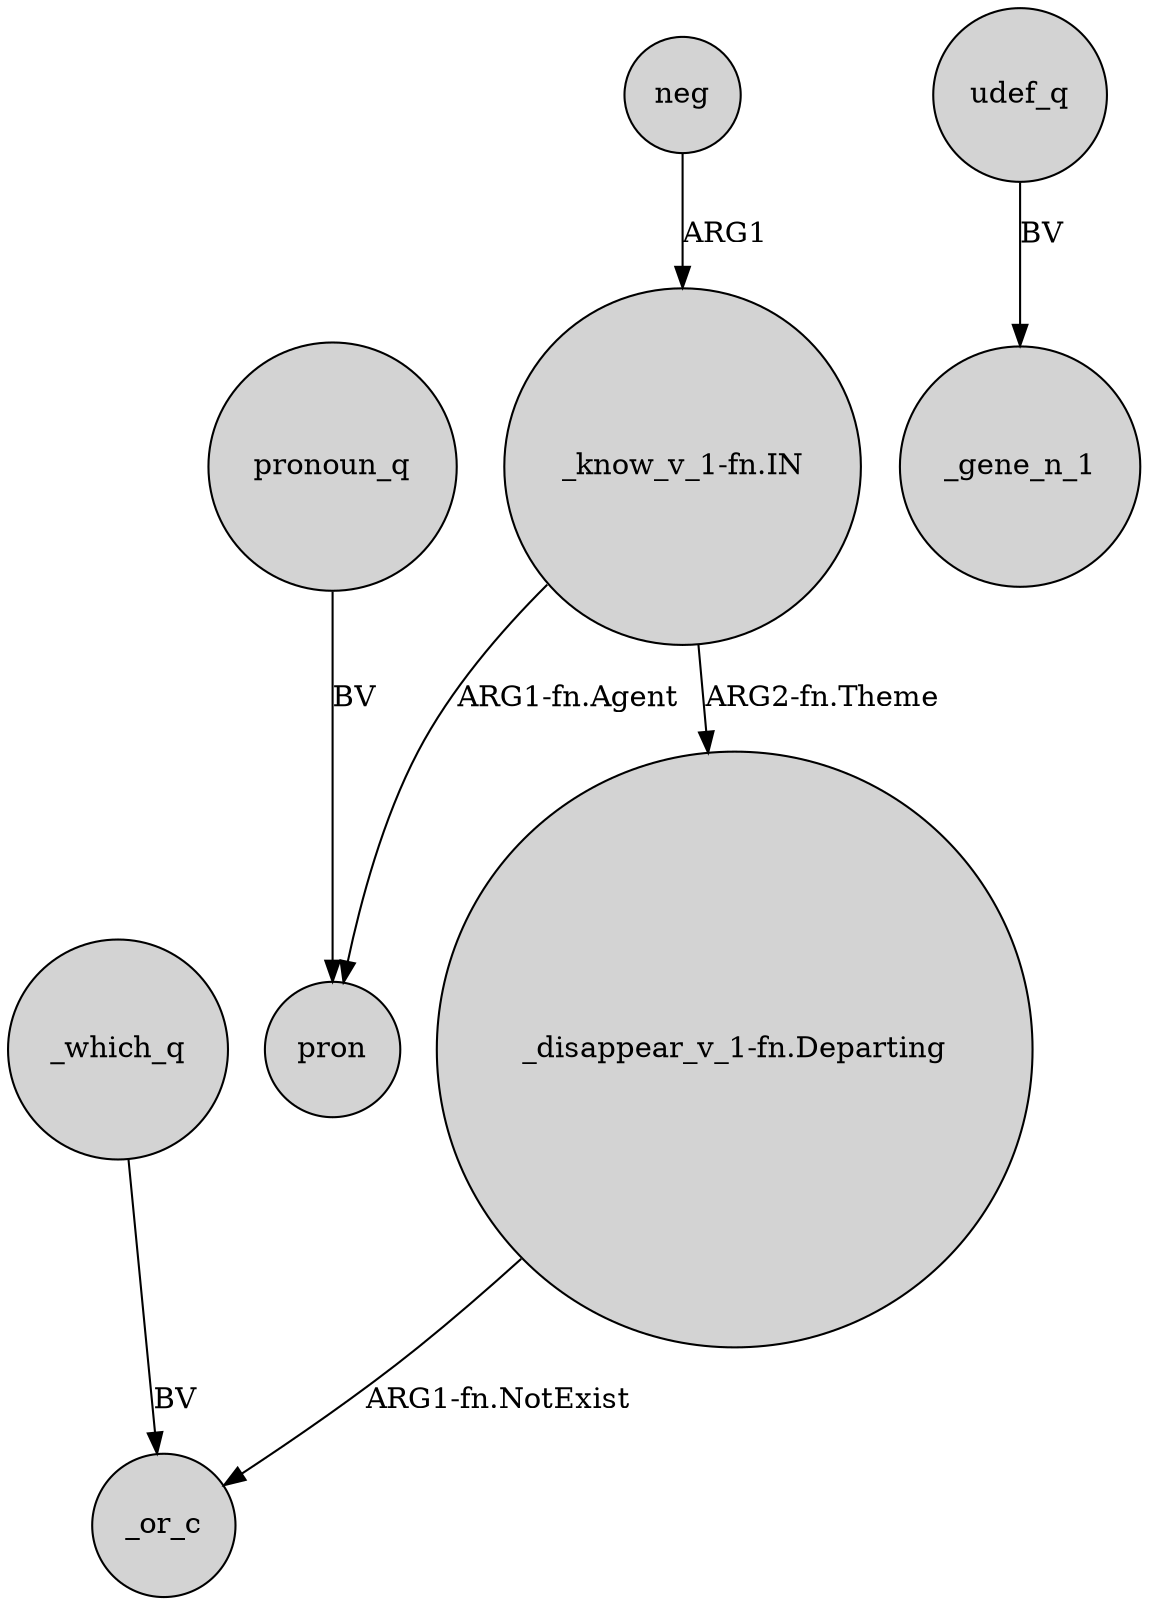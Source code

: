 digraph {
	node [shape=circle style=filled]
	_which_q -> _or_c [label=BV]
	"_know_v_1-fn.IN" -> "_disappear_v_1-fn.Departing" [label="ARG2-fn.Theme"]
	"_know_v_1-fn.IN" -> pron [label="ARG1-fn.Agent"]
	neg -> "_know_v_1-fn.IN" [label=ARG1]
	udef_q -> _gene_n_1 [label=BV]
	"_disappear_v_1-fn.Departing" -> _or_c [label="ARG1-fn.NotExist"]
	pronoun_q -> pron [label=BV]
}

